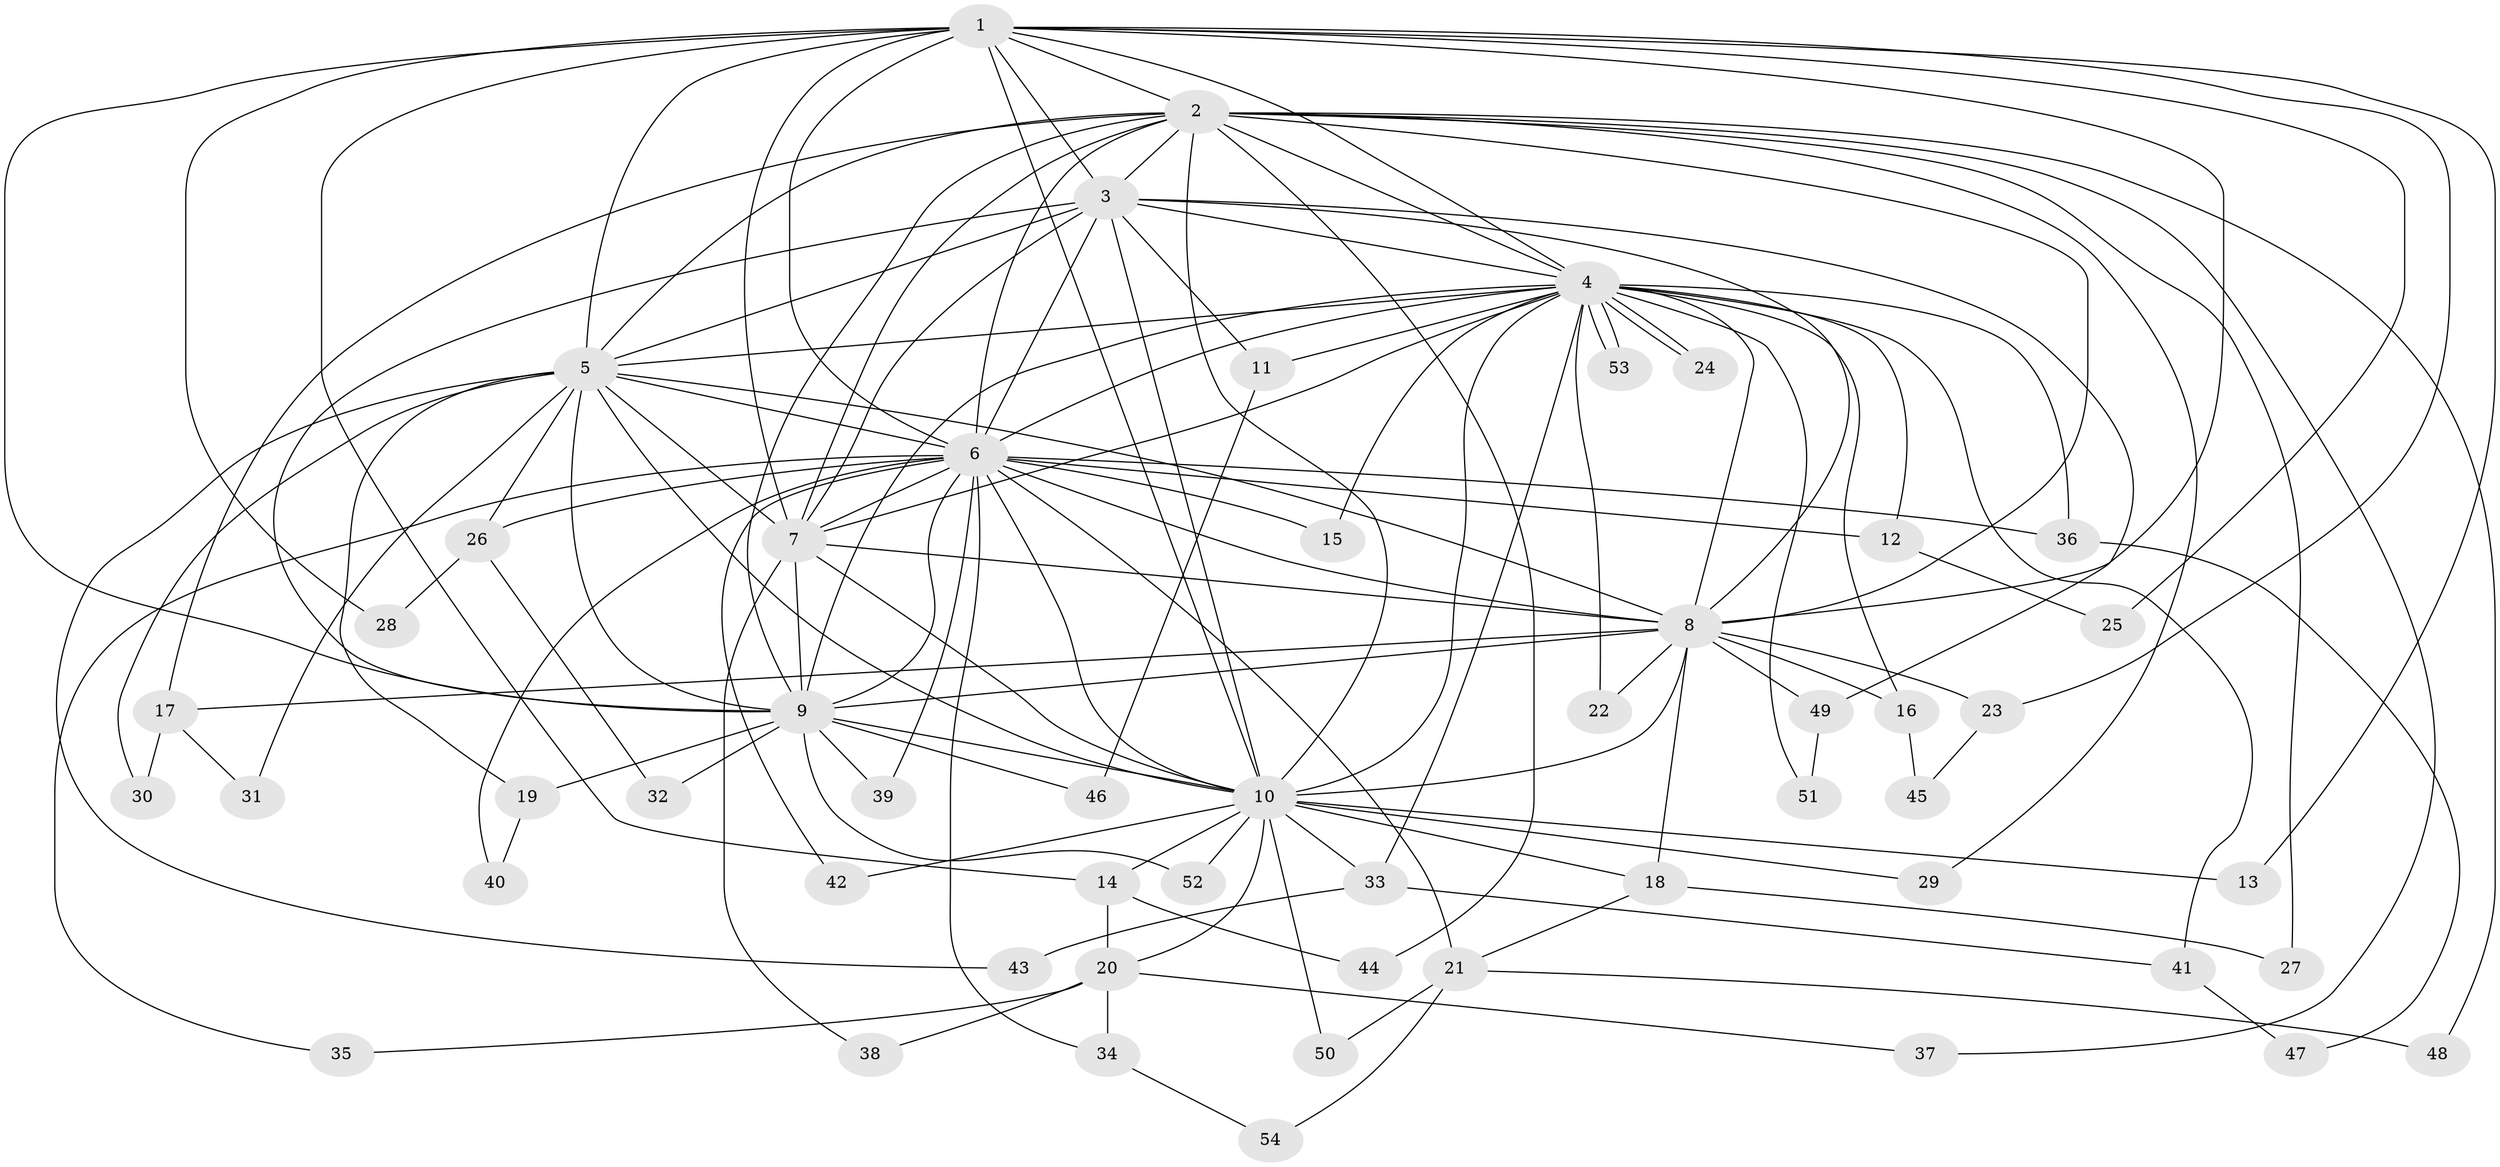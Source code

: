// coarse degree distribution, {16: 0.02702702702702703, 15: 0.02702702702702703, 8: 0.02702702702702703, 17: 0.05405405405405406, 11: 0.02702702702702703, 14: 0.02702702702702703, 3: 0.24324324324324326, 2: 0.40540540540540543, 4: 0.10810810810810811, 6: 0.02702702702702703, 5: 0.02702702702702703}
// Generated by graph-tools (version 1.1) at 2025/41/03/06/25 10:41:42]
// undirected, 54 vertices, 133 edges
graph export_dot {
graph [start="1"]
  node [color=gray90,style=filled];
  1;
  2;
  3;
  4;
  5;
  6;
  7;
  8;
  9;
  10;
  11;
  12;
  13;
  14;
  15;
  16;
  17;
  18;
  19;
  20;
  21;
  22;
  23;
  24;
  25;
  26;
  27;
  28;
  29;
  30;
  31;
  32;
  33;
  34;
  35;
  36;
  37;
  38;
  39;
  40;
  41;
  42;
  43;
  44;
  45;
  46;
  47;
  48;
  49;
  50;
  51;
  52;
  53;
  54;
  1 -- 2;
  1 -- 3;
  1 -- 4;
  1 -- 5;
  1 -- 6;
  1 -- 7;
  1 -- 8;
  1 -- 9;
  1 -- 10;
  1 -- 13;
  1 -- 14;
  1 -- 23;
  1 -- 25;
  1 -- 28;
  2 -- 3;
  2 -- 4;
  2 -- 5;
  2 -- 6;
  2 -- 7;
  2 -- 8;
  2 -- 9;
  2 -- 10;
  2 -- 17;
  2 -- 27;
  2 -- 29;
  2 -- 37;
  2 -- 44;
  2 -- 48;
  3 -- 4;
  3 -- 5;
  3 -- 6;
  3 -- 7;
  3 -- 8;
  3 -- 9;
  3 -- 10;
  3 -- 11;
  3 -- 49;
  4 -- 5;
  4 -- 6;
  4 -- 7;
  4 -- 8;
  4 -- 9;
  4 -- 10;
  4 -- 11;
  4 -- 12;
  4 -- 15;
  4 -- 16;
  4 -- 22;
  4 -- 24;
  4 -- 24;
  4 -- 33;
  4 -- 36;
  4 -- 41;
  4 -- 51;
  4 -- 53;
  4 -- 53;
  5 -- 6;
  5 -- 7;
  5 -- 8;
  5 -- 9;
  5 -- 10;
  5 -- 19;
  5 -- 26;
  5 -- 30;
  5 -- 31;
  5 -- 43;
  6 -- 7;
  6 -- 8;
  6 -- 9;
  6 -- 10;
  6 -- 12;
  6 -- 15;
  6 -- 21;
  6 -- 26;
  6 -- 34;
  6 -- 35;
  6 -- 36;
  6 -- 39;
  6 -- 40;
  6 -- 42;
  7 -- 8;
  7 -- 9;
  7 -- 10;
  7 -- 38;
  8 -- 9;
  8 -- 10;
  8 -- 16;
  8 -- 17;
  8 -- 18;
  8 -- 22;
  8 -- 23;
  8 -- 49;
  9 -- 10;
  9 -- 19;
  9 -- 32;
  9 -- 39;
  9 -- 46;
  9 -- 52;
  10 -- 13;
  10 -- 14;
  10 -- 18;
  10 -- 20;
  10 -- 29;
  10 -- 33;
  10 -- 42;
  10 -- 50;
  10 -- 52;
  11 -- 46;
  12 -- 25;
  14 -- 20;
  14 -- 44;
  16 -- 45;
  17 -- 30;
  17 -- 31;
  18 -- 21;
  18 -- 27;
  19 -- 40;
  20 -- 34;
  20 -- 35;
  20 -- 37;
  20 -- 38;
  21 -- 48;
  21 -- 50;
  21 -- 54;
  23 -- 45;
  26 -- 28;
  26 -- 32;
  33 -- 41;
  33 -- 43;
  34 -- 54;
  36 -- 47;
  41 -- 47;
  49 -- 51;
}
